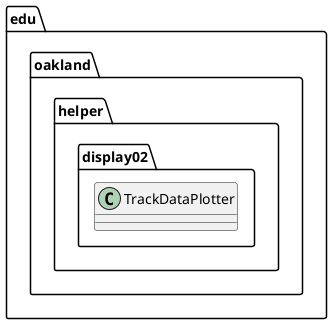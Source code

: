 @startuml TrackDataPlotter

package edu.oakland.helper.display02 {
    class TrackDataPlotter {
        
    }
}

@enduml